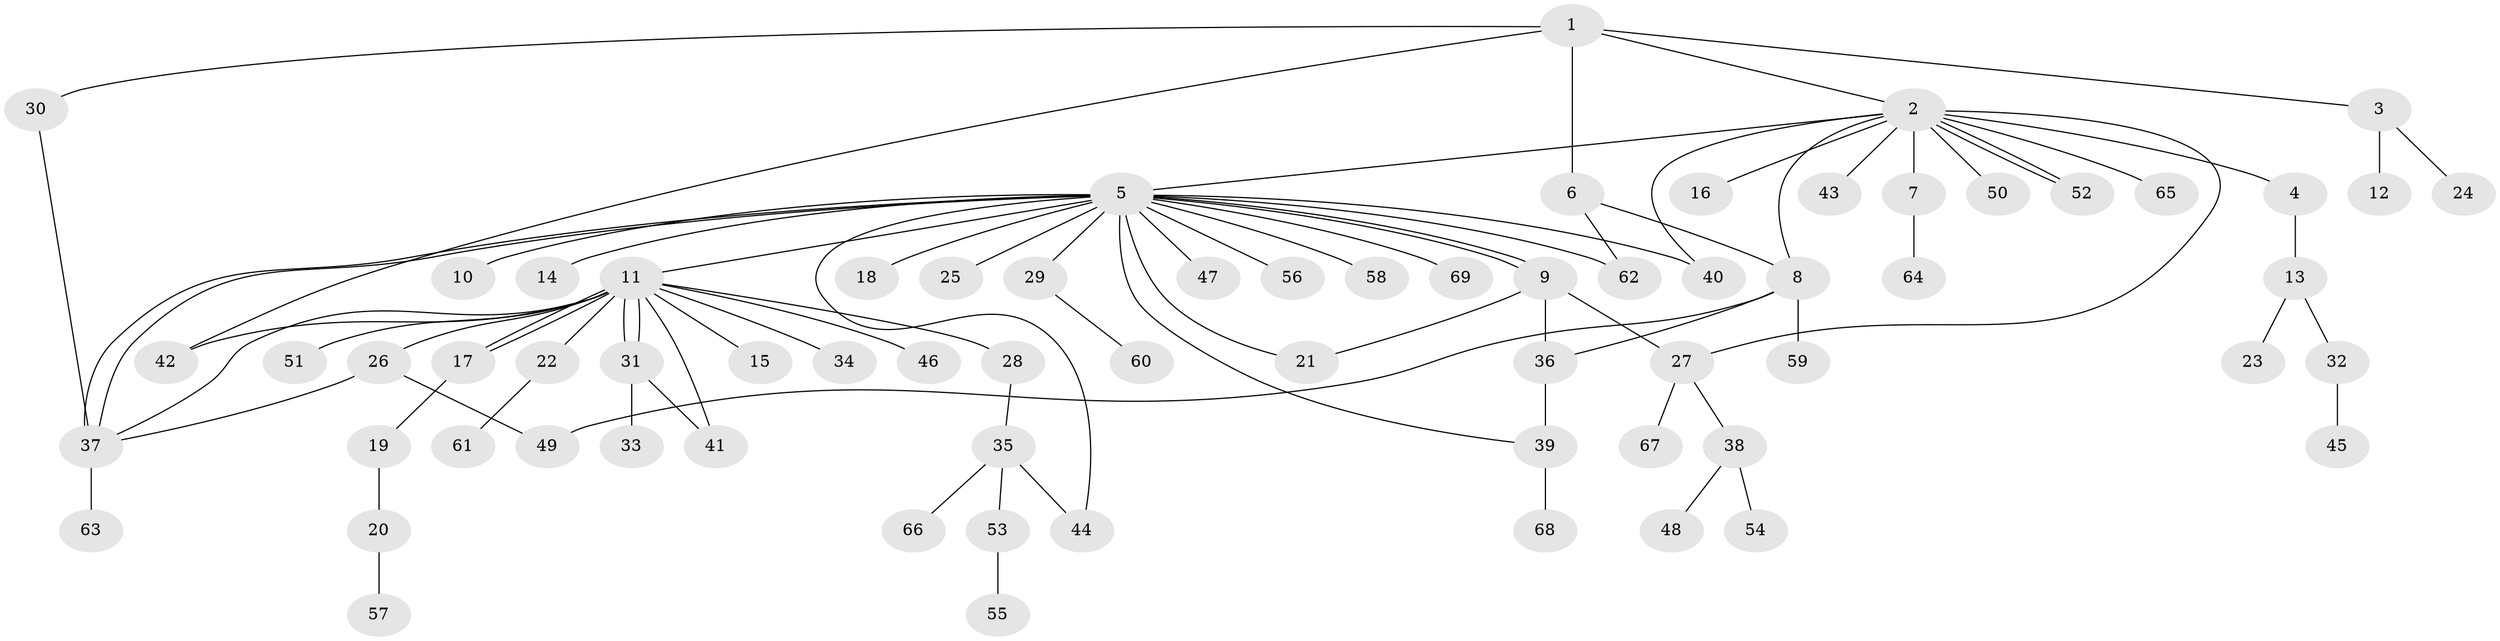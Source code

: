 // Generated by graph-tools (version 1.1) at 2025/11/02/27/25 16:11:14]
// undirected, 69 vertices, 87 edges
graph export_dot {
graph [start="1"]
  node [color=gray90,style=filled];
  1;
  2;
  3;
  4;
  5;
  6;
  7;
  8;
  9;
  10;
  11;
  12;
  13;
  14;
  15;
  16;
  17;
  18;
  19;
  20;
  21;
  22;
  23;
  24;
  25;
  26;
  27;
  28;
  29;
  30;
  31;
  32;
  33;
  34;
  35;
  36;
  37;
  38;
  39;
  40;
  41;
  42;
  43;
  44;
  45;
  46;
  47;
  48;
  49;
  50;
  51;
  52;
  53;
  54;
  55;
  56;
  57;
  58;
  59;
  60;
  61;
  62;
  63;
  64;
  65;
  66;
  67;
  68;
  69;
  1 -- 2;
  1 -- 3;
  1 -- 6;
  1 -- 30;
  1 -- 42;
  2 -- 4;
  2 -- 5;
  2 -- 7;
  2 -- 8;
  2 -- 16;
  2 -- 27;
  2 -- 40;
  2 -- 43;
  2 -- 50;
  2 -- 52;
  2 -- 52;
  2 -- 65;
  3 -- 12;
  3 -- 24;
  4 -- 13;
  5 -- 9;
  5 -- 9;
  5 -- 10;
  5 -- 11;
  5 -- 14;
  5 -- 18;
  5 -- 21;
  5 -- 25;
  5 -- 29;
  5 -- 37;
  5 -- 37;
  5 -- 39;
  5 -- 40;
  5 -- 44;
  5 -- 47;
  5 -- 56;
  5 -- 58;
  5 -- 62;
  5 -- 69;
  6 -- 8;
  6 -- 62;
  7 -- 64;
  8 -- 36;
  8 -- 49;
  8 -- 59;
  9 -- 21;
  9 -- 27;
  9 -- 36;
  11 -- 15;
  11 -- 17;
  11 -- 17;
  11 -- 22;
  11 -- 26;
  11 -- 28;
  11 -- 31;
  11 -- 31;
  11 -- 34;
  11 -- 37;
  11 -- 41;
  11 -- 42;
  11 -- 46;
  11 -- 51;
  13 -- 23;
  13 -- 32;
  17 -- 19;
  19 -- 20;
  20 -- 57;
  22 -- 61;
  26 -- 37;
  26 -- 49;
  27 -- 38;
  27 -- 67;
  28 -- 35;
  29 -- 60;
  30 -- 37;
  31 -- 33;
  31 -- 41;
  32 -- 45;
  35 -- 44;
  35 -- 53;
  35 -- 66;
  36 -- 39;
  37 -- 63;
  38 -- 48;
  38 -- 54;
  39 -- 68;
  53 -- 55;
}
